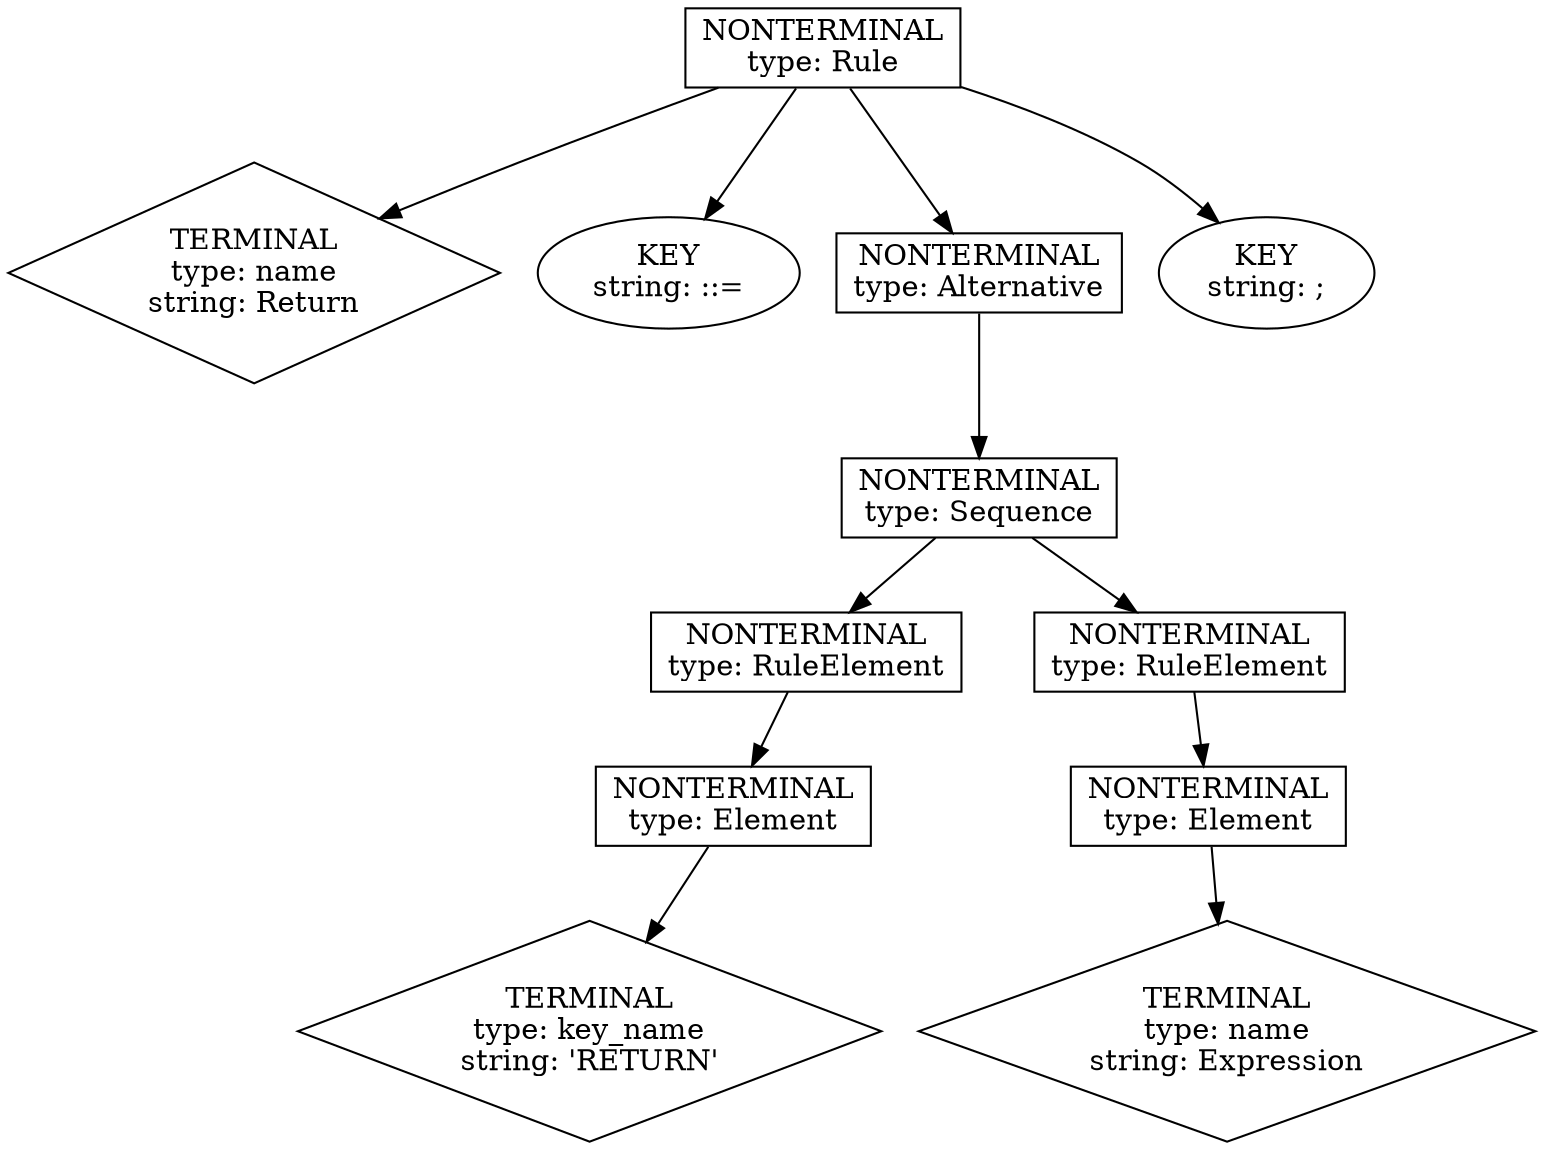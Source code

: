 digraph ast_Return {
	1 [label="NONTERMINAL
type: Rule" shape=box]
	2 [label="TERMINAL
type: name
string: Return" shape=diamond]
	1 -> 2
	3 [label="KEY
string: ::=" shape=oval]
	1 -> 3
	4 [label="NONTERMINAL
type: Alternative" shape=box]
	1 -> 4
	5 [label="KEY
string: ;" shape=oval]
	1 -> 5
	6 [label="NONTERMINAL
type: Sequence" shape=box]
	4 -> 6
	7 [label="NONTERMINAL
type: RuleElement" shape=box]
	6 -> 7
	8 [label="NONTERMINAL
type: RuleElement" shape=box]
	6 -> 8
	9 [label="NONTERMINAL
type: Element" shape=box]
	7 -> 9
	10 [label="NONTERMINAL
type: Element" shape=box]
	8 -> 10
	11 [label="TERMINAL
type: key_name
string: 'RETURN'" shape=diamond]
	9 -> 11
	12 [label="TERMINAL
type: name
string: Expression" shape=diamond]
	10 -> 12
}
